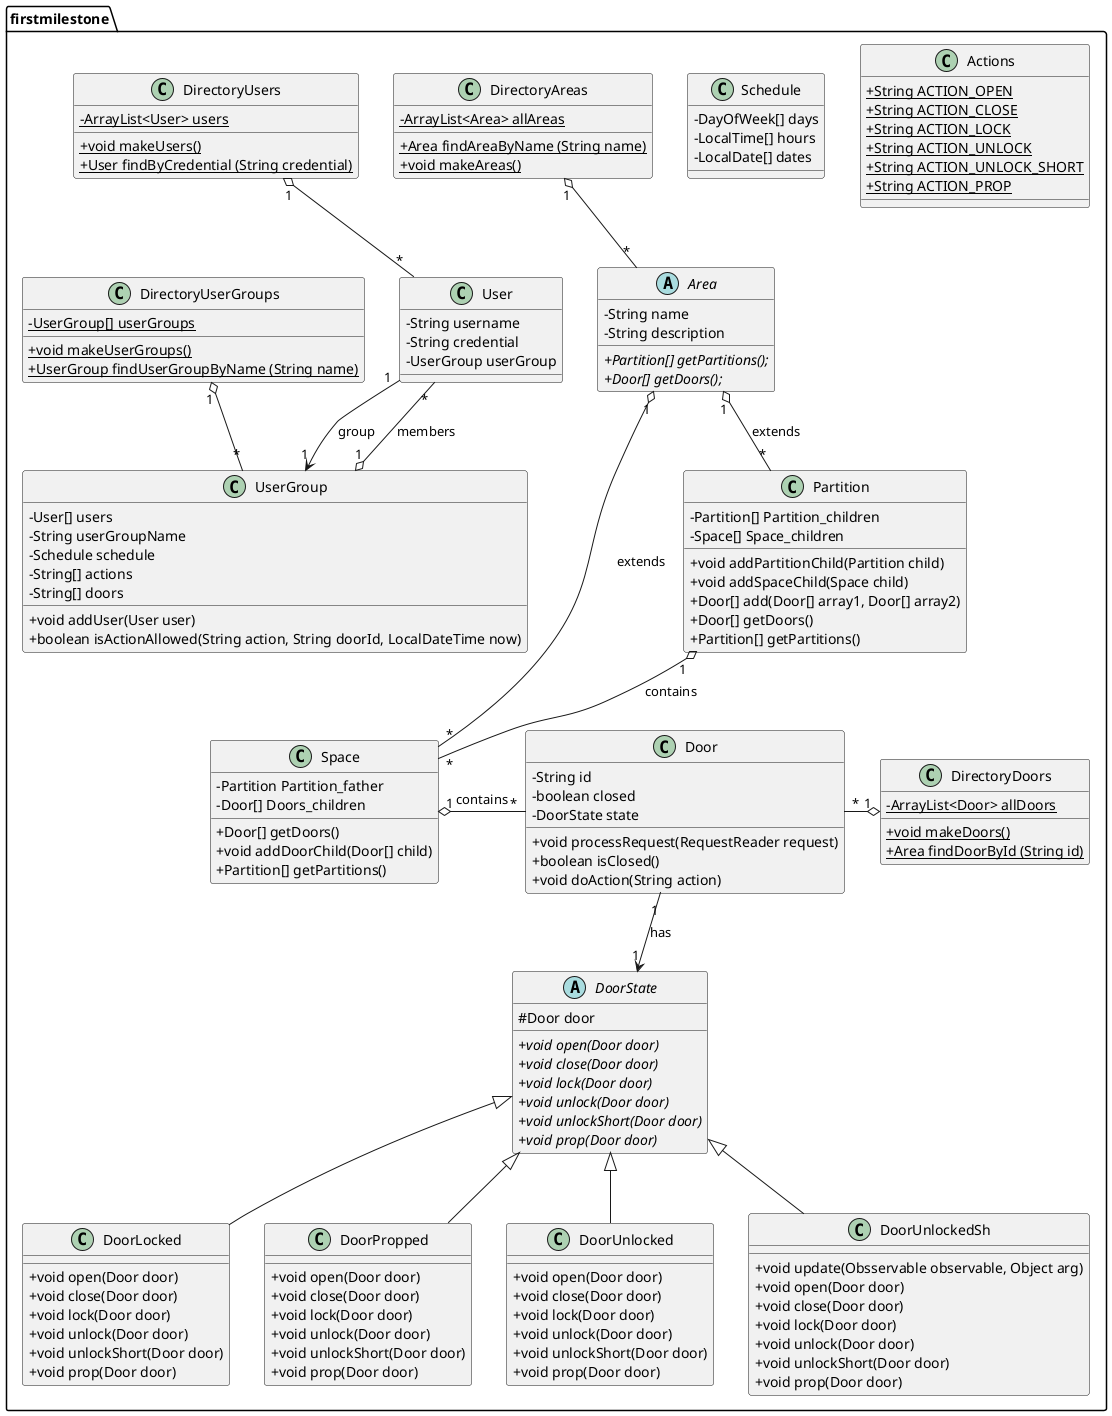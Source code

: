 @startuml firstMilestoneDiagram
skinparam classAttributeIconSize 0

package "firstmilestone" {

  class Actions {
    {static} + String ACTION_OPEN
    {static} + String ACTION_CLOSE
    {static} + String ACTION_LOCK
    {static} + String ACTION_UNLOCK
    {static} + String ACTION_UNLOCK_SHORT
    {static} + String ACTION_PROP
  }

  abstract Area {
    -String name
    -String description
    {abstract} +Partition[] getPartitions();
    {abstract} +Door[] getDoors();
  }

  class Space {
    -Partition Partition_father
    -Door[] Doors_children
    +Door[] getDoors()
    +void addDoorChild(Door[] child)
    +Partition[] getPartitions()
  }

  class Partition {
    -Partition[] Partition_children
    -Space[] Space_children
    +void addPartitionChild(Partition child)
    +void addSpaceChild(Space child)
    +Door[] add(Door[] array1, Door[] array2)
    +Door[] getDoors()
    +Partition[] getPartitions()
  }

  class Schedule {
    -DayOfWeek[] days
    -LocalTime[] hours
    -LocalDate[] dates
  }

  class User {
    -String username
    -String credential
    -UserGroup userGroup
  }

  class UserGroup {
    -User[] users
    -String userGroupName
    -Schedule schedule
    -String[] actions
    -String[] doors
    
    +void addUser(User user)
    +boolean isActionAllowed(String action, String doorId, LocalDateTime now)
  }

  class Door {
    -String id
    -boolean closed
    -DoorState state
   
    +void processRequest(RequestReader request)
    +boolean isClosed()
    +void doAction(String action)

  }

  abstract class DoorState {
    #  Door door
    {abstract} +void open(Door door)
    {abstract} +void close(Door door)
    {abstract} +void lock(Door door)
    {abstract} +void unlock(Door door)
    {abstract} +void unlockShort(Door door)
    {abstract} +void prop(Door door)
  }

  class DoorLocked{
    +void open(Door door)
    +void close(Door door)
    +void lock(Door door)
    +void unlock(Door door)
    +void unlockShort(Door door)
    +void prop(Door door)
    }
  class DoorPropped{
    +void open(Door door)
    +void close(Door door)
    +void lock(Door door)
    +void unlock(Door door)
    +void unlockShort(Door door)
    +void prop(Door door)
    }
  class DoorUnlocked{
    +void open(Door door)
    +void close(Door door)
    +void lock(Door door)
    +void unlock(Door door)
    +void unlockShort(Door door)
    +void prop(Door door)
    }

  class DoorUnlockedSh{
    +void update(Obsservable observable, Object arg)
    +void open(Door door)
    +void close(Door door)
    +void lock(Door door)
    +void unlock(Door door)
    +void unlockShort(Door door)
    +void prop(Door door)
    }

  ' Directory singletons
  class DirectoryAreas {
    {static} - ArrayList<Area> allAreas 
    {static} + Area findAreaByName (String name)
    {static} + void makeAreas()
  }

  class DirectoryDoors {
    {static} - ArrayList<Door> allDoors 
    {static} + void makeDoors()
    {static} + Area findDoorById (String id)
  }

  class DirectoryUsers {
    {static} - ArrayList<User> users
    {static} + void makeUsers()
    {static} + User findByCredential (String credential)
  }

  class DirectoryUserGroups {
    {static} - UserGroup[] userGroups
    {static} + void makeUserGroups()
    {static} + UserGroup findUserGroupByName (String name)
  }

}

' Relationships
UserGroup "1" o-- "*" User : members
User "1" --> "1" UserGroup : group
Area "1" o-- "*" Space : extends
Partition "1" o-- "*" Space : contains
Space "1" o-r- "*" Door : contains
Area "1" o-- "*" Partition : extends
Door "1" -d-> "1" DoorState : has
DoorUnlockedSh -u-|>  DoorState
DoorUnlocked -u-|> DoorState
DoorLocked -u-|> DoorState
DoorPropped -u-|> DoorState
DirectoryAreas "1" o-- "*" Area
DirectoryDoors "1" o-l- "*" Door
DirectoryUsers "1" o-- "*" User
DirectoryUserGroups "1" o-- "*" UserGroup

@enduml
